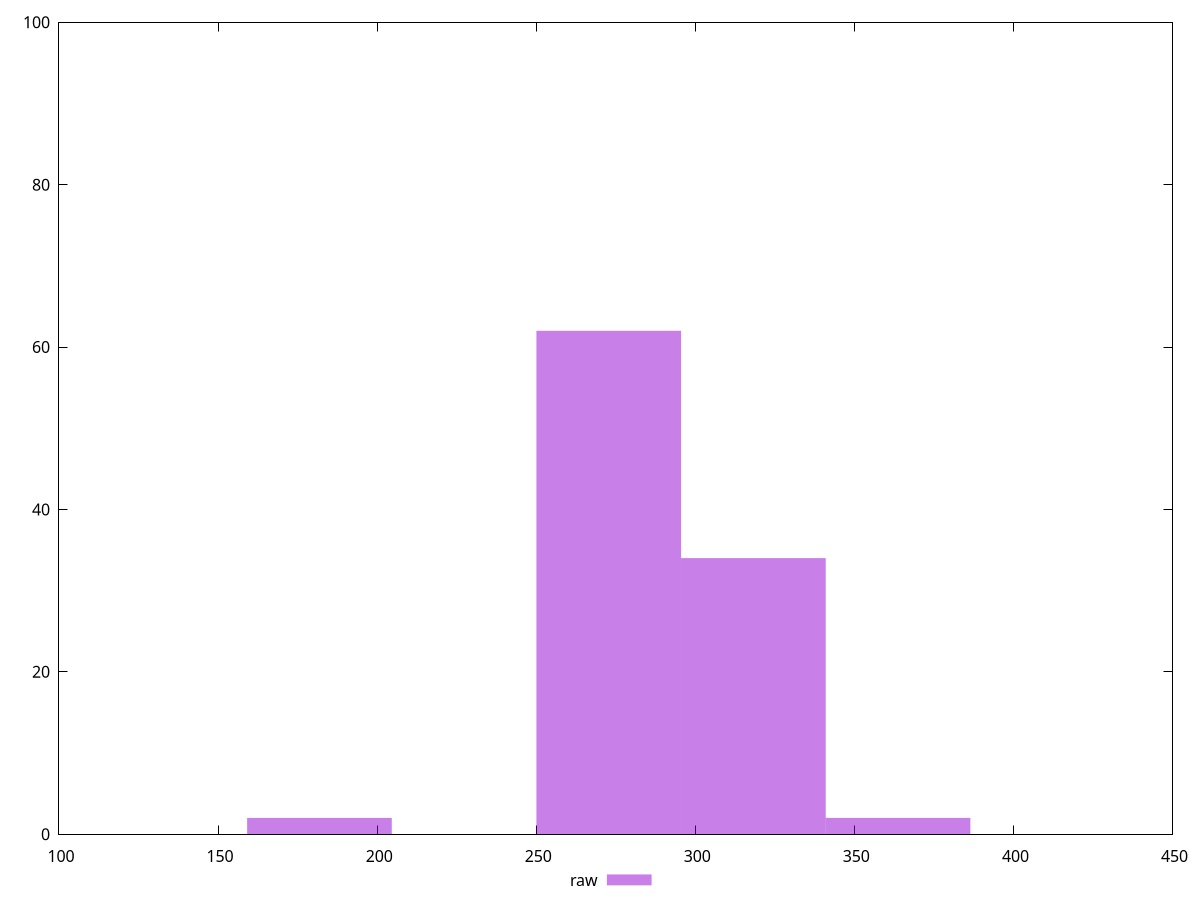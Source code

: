 reset
set terminal svg size 640, 490 enhanced background rgb 'white'
set output "reprap/total-blocking-time/samples/pages+cached/raw/histogram.svg"

$raw <<EOF
181.86715015343015 2
318.26751276850274 34
272.8007252301452 62
363.7343003068603 2
EOF

set key outside below
set boxwidth 45.466787538357536
set yrange [0:100]
set style fill transparent solid 0.5 noborder

plot \
  $raw title "raw" with boxes, \


reset